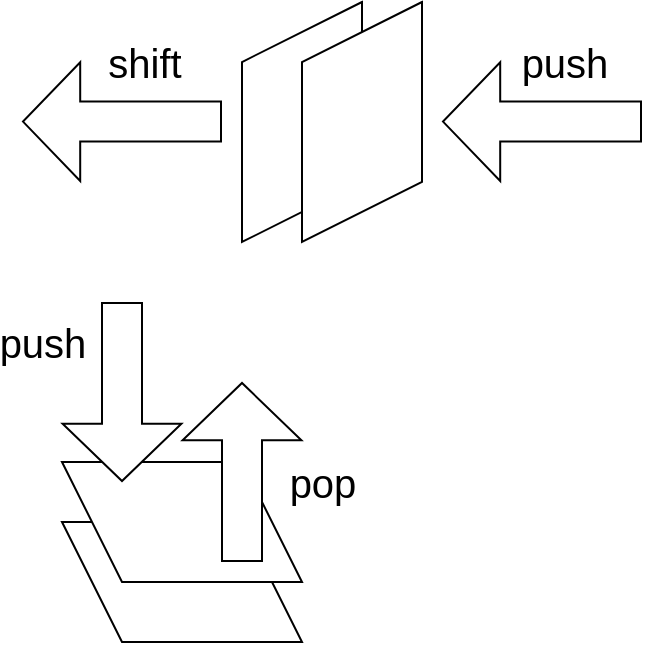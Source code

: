 <mxfile version="20.3.0" type="device"><diagram id="FHsERYAGV7iwboFkEdtj" name="Страница 1"><mxGraphModel dx="1125" dy="732" grid="1" gridSize="10" guides="1" tooltips="1" connect="1" arrows="1" fold="1" page="1" pageScale="1" pageWidth="827" pageHeight="1169" math="0" shadow="0"><root><mxCell id="0"/><mxCell id="1" parent="0"/><mxCell id="Rst_0rnPOapaIktWTg31-3" value="" style="shape=parallelogram;perimeter=parallelogramPerimeter;whiteSpace=wrap;html=1;fixedSize=1;aspect=fixed;rotation=-90;flipH=1;size=30;" vertex="1" parent="1"><mxGeometry x="140" y="80" width="120" height="60" as="geometry"/></mxCell><mxCell id="Rst_0rnPOapaIktWTg31-4" value="" style="shape=parallelogram;perimeter=parallelogramPerimeter;whiteSpace=wrap;html=1;fixedSize=1;aspect=fixed;rotation=-90;flipH=1;size=30;" vertex="1" parent="1"><mxGeometry x="170" y="80" width="120" height="60" as="geometry"/></mxCell><mxCell id="Rst_0rnPOapaIktWTg31-7" value="" style="shape=flexArrow;endArrow=classic;html=1;rounded=0;endWidth=38.4;endSize=9.2;width=20;" edge="1" parent="1"><mxGeometry width="50" height="50" relative="1" as="geometry"><mxPoint x="160" y="109.8" as="sourcePoint"/><mxPoint x="60" y="109.8" as="targetPoint"/></mxGeometry></mxCell><mxCell id="Rst_0rnPOapaIktWTg31-8" value="shift" style="edgeLabel;html=1;align=center;verticalAlign=middle;resizable=0;points=[];fontSize=20;" vertex="1" connectable="0" parent="Rst_0rnPOapaIktWTg31-7"><mxGeometry x="-0.067" y="15" relative="1" as="geometry"><mxPoint x="7" y="-45" as="offset"/></mxGeometry></mxCell><mxCell id="Rst_0rnPOapaIktWTg31-9" value="" style="shape=flexArrow;endArrow=classic;html=1;rounded=0;endWidth=38.4;endSize=9.2;width=20;" edge="1" parent="1"><mxGeometry width="50" height="50" relative="1" as="geometry"><mxPoint x="370" y="109.8" as="sourcePoint"/><mxPoint x="270" y="109.8" as="targetPoint"/></mxGeometry></mxCell><mxCell id="Rst_0rnPOapaIktWTg31-10" value="push" style="edgeLabel;html=1;align=center;verticalAlign=middle;resizable=0;points=[];fontSize=20;" vertex="1" connectable="0" parent="Rst_0rnPOapaIktWTg31-9"><mxGeometry x="-0.067" y="15" relative="1" as="geometry"><mxPoint x="7" y="-45" as="offset"/></mxGeometry></mxCell><mxCell id="Rst_0rnPOapaIktWTg31-11" value="" style="shape=parallelogram;perimeter=parallelogramPerimeter;whiteSpace=wrap;html=1;fixedSize=1;aspect=fixed;rotation=-180;flipH=1;size=30;" vertex="1" parent="1"><mxGeometry x="80" y="310" width="120" height="60" as="geometry"/></mxCell><mxCell id="Rst_0rnPOapaIktWTg31-12" value="" style="shape=parallelogram;perimeter=parallelogramPerimeter;whiteSpace=wrap;html=1;fixedSize=1;aspect=fixed;rotation=-180;flipH=1;size=30;" vertex="1" parent="1"><mxGeometry x="80" y="280" width="120" height="60" as="geometry"/></mxCell><mxCell id="Rst_0rnPOapaIktWTg31-15" value="" style="shape=flexArrow;endArrow=classic;html=1;rounded=0;endWidth=38.4;endSize=9.2;width=20;fillColor=default;" edge="1" parent="1"><mxGeometry width="50" height="50" relative="1" as="geometry"><mxPoint x="110.0" y="200" as="sourcePoint"/><mxPoint x="110.0" y="290.0" as="targetPoint"/></mxGeometry></mxCell><mxCell id="Rst_0rnPOapaIktWTg31-16" value="push" style="edgeLabel;html=1;align=center;verticalAlign=middle;resizable=0;points=[];fontSize=20;" vertex="1" connectable="0" parent="Rst_0rnPOapaIktWTg31-15"><mxGeometry x="-0.067" y="15" relative="1" as="geometry"><mxPoint x="-55" y="-22" as="offset"/></mxGeometry></mxCell><mxCell id="Rst_0rnPOapaIktWTg31-17" value="" style="shape=flexArrow;endArrow=classic;html=1;rounded=0;endWidth=38.4;endSize=9.2;width=20;fillColor=default;" edge="1" parent="1"><mxGeometry width="50" height="50" relative="1" as="geometry"><mxPoint x="170.0" y="330.0" as="sourcePoint"/><mxPoint x="170.0" y="240" as="targetPoint"/></mxGeometry></mxCell><mxCell id="Rst_0rnPOapaIktWTg31-18" value="pop" style="edgeLabel;html=1;align=center;verticalAlign=middle;resizable=0;points=[];fontSize=20;" vertex="1" connectable="0" parent="Rst_0rnPOapaIktWTg31-17"><mxGeometry x="-0.067" y="15" relative="1" as="geometry"><mxPoint x="55" y="2" as="offset"/></mxGeometry></mxCell></root></mxGraphModel></diagram></mxfile>